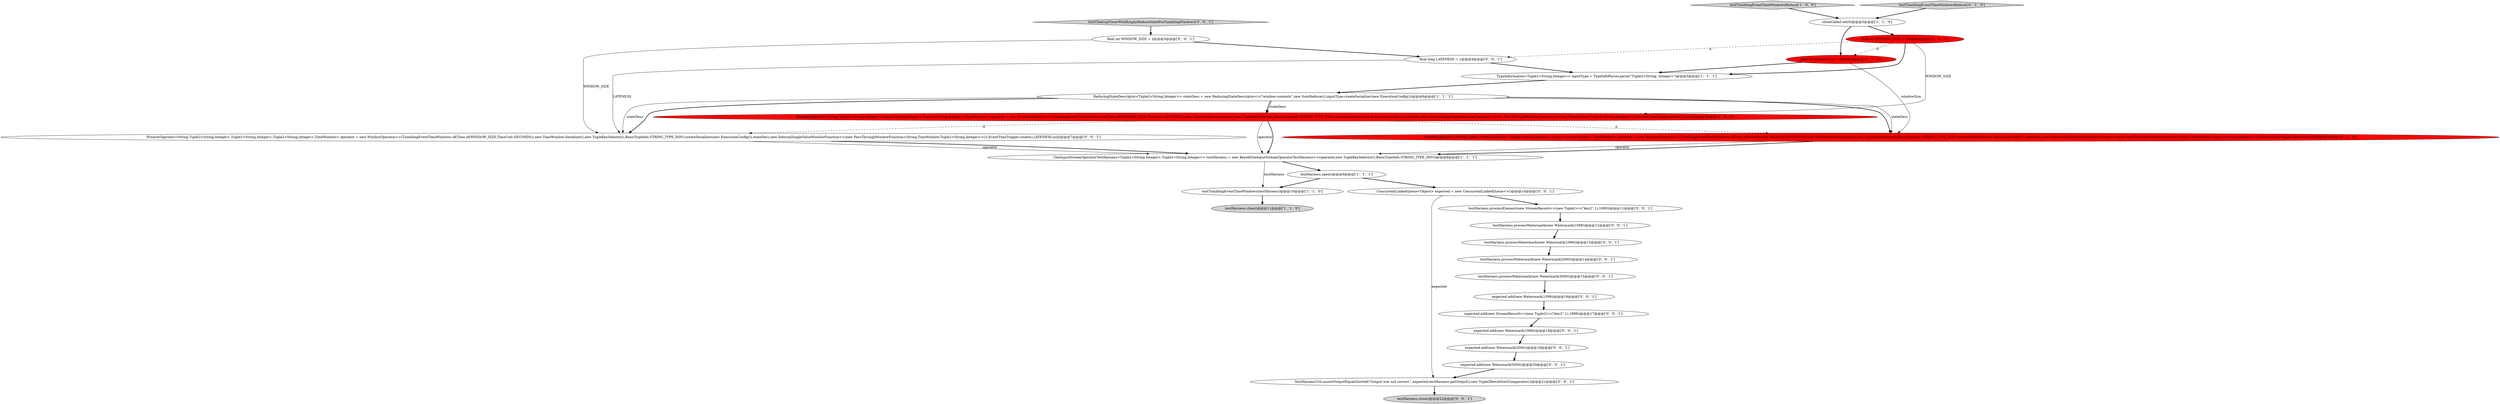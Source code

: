 digraph {
7 [style = filled, label = "ReducingStateDescriptor<Tuple2<String,Integer>> stateDesc = new ReducingStateDescriptor<>(\"window-contents\",new SumReducer(),inputType.createSerializer(new ExecutionConfig()))@@@6@@@['1', '1', '1']", fillcolor = white, shape = ellipse image = "AAA0AAABBB1BBB"];
20 [style = filled, label = "final int WINDOW_SIZE = 2@@@3@@@['0', '0', '1']", fillcolor = white, shape = ellipse image = "AAA0AAABBB3BBB"];
25 [style = filled, label = "testCleanupTimerWithEmptyReduceStateForTumblingWindows['0', '0', '1']", fillcolor = lightgray, shape = diamond image = "AAA0AAABBB3BBB"];
29 [style = filled, label = "expected.add(new Watermark(1599))@@@16@@@['0', '0', '1']", fillcolor = white, shape = ellipse image = "AAA0AAABBB3BBB"];
13 [style = filled, label = "expected.add(new Watermark(5000))@@@20@@@['0', '0', '1']", fillcolor = white, shape = ellipse image = "AAA0AAABBB3BBB"];
15 [style = filled, label = "testHarness.processWatermark(new Watermark(1599))@@@12@@@['0', '0', '1']", fillcolor = white, shape = ellipse image = "AAA0AAABBB3BBB"];
26 [style = filled, label = "TestHarnessUtil.assertOutputEqualsSorted(\"Output was not correct.\",expected,testHarness.getOutput(),new Tuple2ResultSortComparator())@@@21@@@['0', '0', '1']", fillcolor = white, shape = ellipse image = "AAA0AAABBB3BBB"];
5 [style = filled, label = "closeCalled.set(0)@@@3@@@['1', '1', '0']", fillcolor = white, shape = ellipse image = "AAA0AAABBB1BBB"];
17 [style = filled, label = "testHarness.processWatermark(new Watermark(2000))@@@14@@@['0', '0', '1']", fillcolor = white, shape = ellipse image = "AAA0AAABBB3BBB"];
28 [style = filled, label = "testHarness.processElement(new StreamRecord<>(new Tuple2<>(\"key2\",1),1000))@@@11@@@['0', '0', '1']", fillcolor = white, shape = ellipse image = "AAA0AAABBB3BBB"];
16 [style = filled, label = "testHarness.processWatermark(new Watermark(5000))@@@15@@@['0', '0', '1']", fillcolor = white, shape = ellipse image = "AAA0AAABBB3BBB"];
18 [style = filled, label = "expected.add(new Watermark(2000))@@@19@@@['0', '0', '1']", fillcolor = white, shape = ellipse image = "AAA0AAABBB3BBB"];
19 [style = filled, label = "WindowOperator<String,Tuple2<String,Integer>,Tuple2<String,Integer>,Tuple2<String,Integer>,TimeWindow> operator = new WindowOperator<>(TumblingEventTimeWindows.of(Time.of(WINDOW_SIZE,TimeUnit.SECONDS)),new TimeWindow.Serializer(),new TupleKeySelector(),BasicTypeInfo.STRING_TYPE_INFO.createSerializer(new ExecutionConfig()),stateDesc,new InternalSingleValueWindowFunction<>(new PassThroughWindowFunction<String,TimeWindow,Tuple2<String,Integer>>()),EventTimeTrigger.create(),LATENESS,null)@@@7@@@['0', '0', '1']", fillcolor = white, shape = ellipse image = "AAA0AAABBB3BBB"];
23 [style = filled, label = "expected.add(new Watermark(1999))@@@18@@@['0', '0', '1']", fillcolor = white, shape = ellipse image = "AAA0AAABBB3BBB"];
4 [style = filled, label = "TypeInformation<Tuple2<String,Integer>> inputType = TypeInfoParser.parse(\"Tuple2<String, Integer>\")@@@5@@@['1', '1', '1']", fillcolor = white, shape = ellipse image = "AAA0AAABBB1BBB"];
3 [style = filled, label = "testTumblingEventTimeWindows(testHarness)@@@10@@@['1', '1', '0']", fillcolor = white, shape = ellipse image = "AAA0AAABBB1BBB"];
9 [style = filled, label = "WindowOperator<String,Tuple2<String,Integer>,Tuple2<String,Integer>,Tuple2<String,Integer>,TimeWindow> operator = new WindowOperator<>(TumblingEventTimeWindows.of(Time.of(WINDOW_SIZE,TimeUnit.SECONDS)),new TimeWindow.Serializer(),new TupleKeySelector(),BasicTypeInfo.STRING_TYPE_INFO.createSerializer(new ExecutionConfig()),stateDesc,new InternalSingleValueWindowFunction<>(new PassThroughWindowFunction<String,TimeWindow,Tuple2<String,Integer>>()),EventTimeTrigger.create(),0,null)@@@7@@@['1', '0', '0']", fillcolor = red, shape = ellipse image = "AAA1AAABBB1BBB"];
21 [style = filled, label = "testHarness.processWatermark(new Watermark(1999))@@@13@@@['0', '0', '1']", fillcolor = white, shape = ellipse image = "AAA0AAABBB3BBB"];
14 [style = filled, label = "expected.add(new StreamRecord<>(new Tuple2<>(\"key2\",1),1999))@@@17@@@['0', '0', '1']", fillcolor = white, shape = ellipse image = "AAA0AAABBB3BBB"];
6 [style = filled, label = "testHarness.close()@@@11@@@['1', '1', '0']", fillcolor = lightgray, shape = ellipse image = "AAA0AAABBB1BBB"];
22 [style = filled, label = "final long LATENESS = 1@@@4@@@['0', '0', '1']", fillcolor = white, shape = ellipse image = "AAA0AAABBB3BBB"];
27 [style = filled, label = "ConcurrentLinkedQueue<Object> expected = new ConcurrentLinkedQueue<>()@@@10@@@['0', '0', '1']", fillcolor = white, shape = ellipse image = "AAA0AAABBB3BBB"];
1 [style = filled, label = "OneInputStreamOperatorTestHarness<Tuple2<String,Integer>,Tuple2<String,Integer>> testHarness = new KeyedOneInputStreamOperatorTestHarness<>(operator,new TupleKeySelector(),BasicTypeInfo.STRING_TYPE_INFO)@@@8@@@['1', '1', '1']", fillcolor = white, shape = ellipse image = "AAA0AAABBB1BBB"];
8 [style = filled, label = "testTumblingEventTimeWindowsReduce['1', '0', '0']", fillcolor = lightgray, shape = diamond image = "AAA0AAABBB1BBB"];
0 [style = filled, label = "testHarness.open()@@@9@@@['1', '1', '1']", fillcolor = white, shape = ellipse image = "AAA0AAABBB1BBB"];
11 [style = filled, label = "final int windowSize = 3@@@4@@@['0', '1', '0']", fillcolor = red, shape = ellipse image = "AAA1AAABBB2BBB"];
10 [style = filled, label = "WindowOperator<String,Tuple2<String,Integer>,Tuple2<String,Integer>,Tuple2<String,Integer>,TimeWindow> operator = new WindowOperator<>(TumblingEventTimeWindows.of(Time.of(windowSize,TimeUnit.SECONDS)),new TimeWindow.Serializer(),new TupleKeySelector(),BasicTypeInfo.STRING_TYPE_INFO.createSerializer(new ExecutionConfig()),stateDesc,new InternalSingleValueWindowFunction<>(new PassThroughWindowFunction<String,TimeWindow,Tuple2<String,Integer>>()),EventTimeTrigger.create(),0,null)@@@7@@@['0', '1', '0']", fillcolor = red, shape = ellipse image = "AAA1AAABBB2BBB"];
24 [style = filled, label = "testHarness.close()@@@22@@@['0', '0', '1']", fillcolor = lightgray, shape = ellipse image = "AAA0AAABBB3BBB"];
2 [style = filled, label = "final int WINDOW_SIZE = 3@@@4@@@['1', '0', '0']", fillcolor = red, shape = ellipse image = "AAA1AAABBB1BBB"];
12 [style = filled, label = "testTumblingEventTimeWindowsReduce['0', '1', '0']", fillcolor = lightgray, shape = diamond image = "AAA0AAABBB2BBB"];
0->3 [style = bold, label=""];
19->1 [style = solid, label="operator"];
9->10 [style = dashed, label="0"];
28->15 [style = bold, label=""];
12->5 [style = bold, label=""];
22->19 [style = solid, label="LATENESS"];
7->10 [style = bold, label=""];
0->27 [style = bold, label=""];
15->21 [style = bold, label=""];
27->28 [style = bold, label=""];
16->29 [style = bold, label=""];
11->4 [style = bold, label=""];
9->1 [style = solid, label="operator"];
3->6 [style = bold, label=""];
7->10 [style = solid, label="stateDesc"];
1->0 [style = bold, label=""];
7->19 [style = solid, label="stateDesc"];
20->19 [style = solid, label="WINDOW_SIZE"];
1->3 [style = solid, label="testHarness"];
26->24 [style = bold, label=""];
27->26 [style = solid, label="expected"];
2->4 [style = bold, label=""];
4->7 [style = bold, label=""];
20->22 [style = bold, label=""];
22->4 [style = bold, label=""];
9->19 [style = dashed, label="0"];
7->9 [style = bold, label=""];
19->1 [style = bold, label=""];
5->2 [style = bold, label=""];
25->20 [style = bold, label=""];
10->1 [style = solid, label="operator"];
8->5 [style = bold, label=""];
14->23 [style = bold, label=""];
13->26 [style = bold, label=""];
29->14 [style = bold, label=""];
11->10 [style = solid, label="windowSize"];
18->13 [style = bold, label=""];
2->11 [style = dashed, label="0"];
7->9 [style = solid, label="stateDesc"];
5->11 [style = bold, label=""];
9->1 [style = bold, label=""];
10->1 [style = bold, label=""];
2->22 [style = dashed, label="0"];
7->19 [style = bold, label=""];
21->17 [style = bold, label=""];
23->18 [style = bold, label=""];
2->9 [style = solid, label="WINDOW_SIZE"];
17->16 [style = bold, label=""];
}
